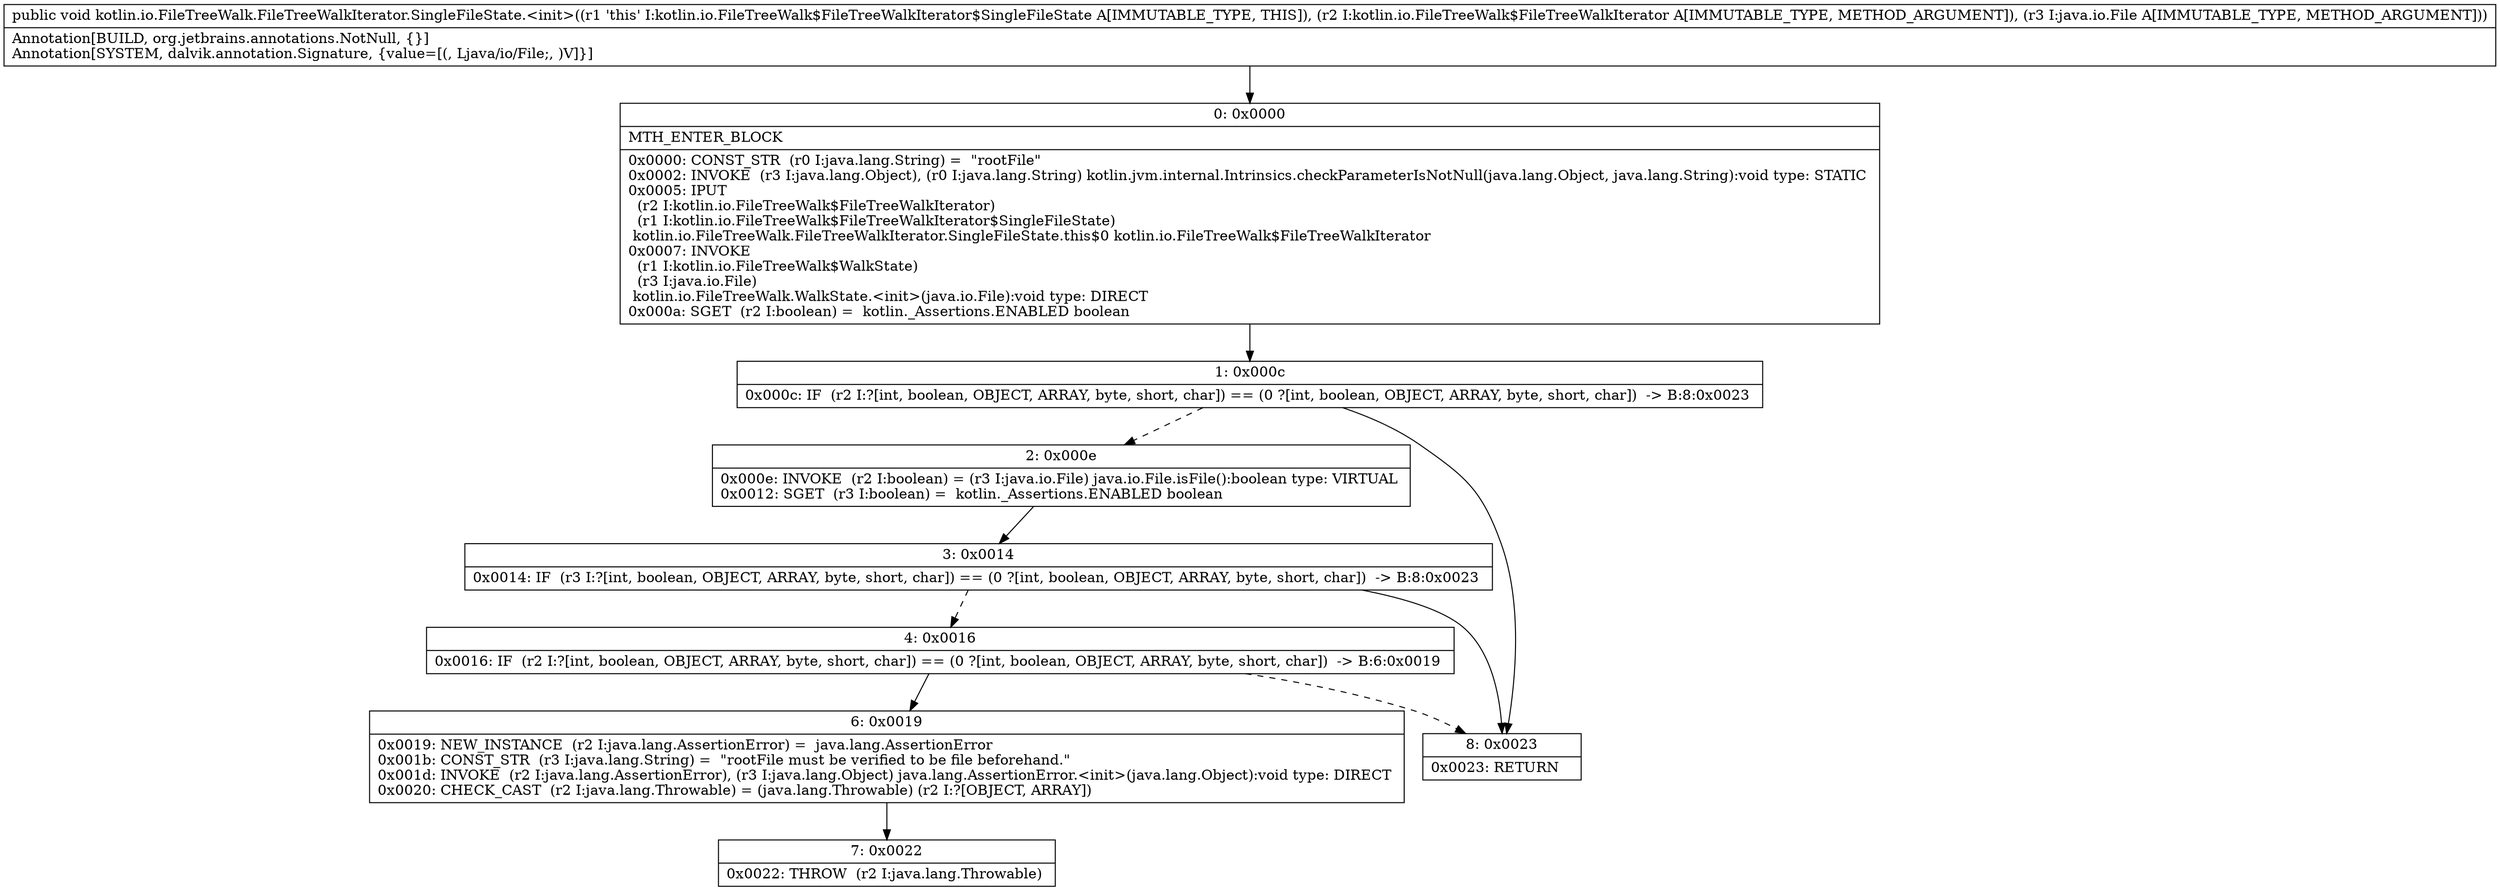 digraph "CFG forkotlin.io.FileTreeWalk.FileTreeWalkIterator.SingleFileState.\<init\>(Lkotlin\/io\/FileTreeWalk$FileTreeWalkIterator;Ljava\/io\/File;)V" {
Node_0 [shape=record,label="{0\:\ 0x0000|MTH_ENTER_BLOCK\l|0x0000: CONST_STR  (r0 I:java.lang.String) =  \"rootFile\" \l0x0002: INVOKE  (r3 I:java.lang.Object), (r0 I:java.lang.String) kotlin.jvm.internal.Intrinsics.checkParameterIsNotNull(java.lang.Object, java.lang.String):void type: STATIC \l0x0005: IPUT  \l  (r2 I:kotlin.io.FileTreeWalk$FileTreeWalkIterator)\l  (r1 I:kotlin.io.FileTreeWalk$FileTreeWalkIterator$SingleFileState)\l kotlin.io.FileTreeWalk.FileTreeWalkIterator.SingleFileState.this$0 kotlin.io.FileTreeWalk$FileTreeWalkIterator \l0x0007: INVOKE  \l  (r1 I:kotlin.io.FileTreeWalk$WalkState)\l  (r3 I:java.io.File)\l kotlin.io.FileTreeWalk.WalkState.\<init\>(java.io.File):void type: DIRECT \l0x000a: SGET  (r2 I:boolean) =  kotlin._Assertions.ENABLED boolean \l}"];
Node_1 [shape=record,label="{1\:\ 0x000c|0x000c: IF  (r2 I:?[int, boolean, OBJECT, ARRAY, byte, short, char]) == (0 ?[int, boolean, OBJECT, ARRAY, byte, short, char])  \-\> B:8:0x0023 \l}"];
Node_2 [shape=record,label="{2\:\ 0x000e|0x000e: INVOKE  (r2 I:boolean) = (r3 I:java.io.File) java.io.File.isFile():boolean type: VIRTUAL \l0x0012: SGET  (r3 I:boolean) =  kotlin._Assertions.ENABLED boolean \l}"];
Node_3 [shape=record,label="{3\:\ 0x0014|0x0014: IF  (r3 I:?[int, boolean, OBJECT, ARRAY, byte, short, char]) == (0 ?[int, boolean, OBJECT, ARRAY, byte, short, char])  \-\> B:8:0x0023 \l}"];
Node_4 [shape=record,label="{4\:\ 0x0016|0x0016: IF  (r2 I:?[int, boolean, OBJECT, ARRAY, byte, short, char]) == (0 ?[int, boolean, OBJECT, ARRAY, byte, short, char])  \-\> B:6:0x0019 \l}"];
Node_6 [shape=record,label="{6\:\ 0x0019|0x0019: NEW_INSTANCE  (r2 I:java.lang.AssertionError) =  java.lang.AssertionError \l0x001b: CONST_STR  (r3 I:java.lang.String) =  \"rootFile must be verified to be file beforehand.\" \l0x001d: INVOKE  (r2 I:java.lang.AssertionError), (r3 I:java.lang.Object) java.lang.AssertionError.\<init\>(java.lang.Object):void type: DIRECT \l0x0020: CHECK_CAST  (r2 I:java.lang.Throwable) = (java.lang.Throwable) (r2 I:?[OBJECT, ARRAY]) \l}"];
Node_7 [shape=record,label="{7\:\ 0x0022|0x0022: THROW  (r2 I:java.lang.Throwable) \l}"];
Node_8 [shape=record,label="{8\:\ 0x0023|0x0023: RETURN   \l}"];
MethodNode[shape=record,label="{public void kotlin.io.FileTreeWalk.FileTreeWalkIterator.SingleFileState.\<init\>((r1 'this' I:kotlin.io.FileTreeWalk$FileTreeWalkIterator$SingleFileState A[IMMUTABLE_TYPE, THIS]), (r2 I:kotlin.io.FileTreeWalk$FileTreeWalkIterator A[IMMUTABLE_TYPE, METHOD_ARGUMENT]), (r3 I:java.io.File A[IMMUTABLE_TYPE, METHOD_ARGUMENT]))  | Annotation[BUILD, org.jetbrains.annotations.NotNull, \{\}]\lAnnotation[SYSTEM, dalvik.annotation.Signature, \{value=[(, Ljava\/io\/File;, )V]\}]\l}"];
MethodNode -> Node_0;
Node_0 -> Node_1;
Node_1 -> Node_2[style=dashed];
Node_1 -> Node_8;
Node_2 -> Node_3;
Node_3 -> Node_4[style=dashed];
Node_3 -> Node_8;
Node_4 -> Node_6;
Node_4 -> Node_8[style=dashed];
Node_6 -> Node_7;
}

